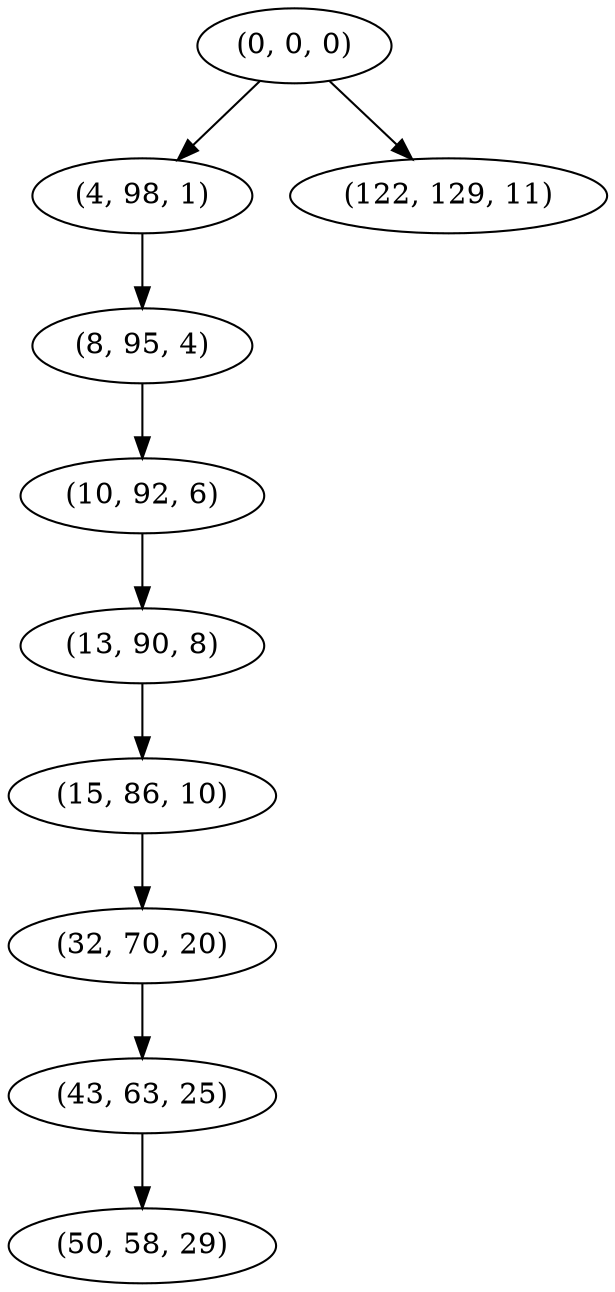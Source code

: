 digraph tree {
    "(0, 0, 0)";
    "(4, 98, 1)";
    "(8, 95, 4)";
    "(10, 92, 6)";
    "(13, 90, 8)";
    "(15, 86, 10)";
    "(32, 70, 20)";
    "(43, 63, 25)";
    "(50, 58, 29)";
    "(122, 129, 11)";
    "(0, 0, 0)" -> "(4, 98, 1)";
    "(0, 0, 0)" -> "(122, 129, 11)";
    "(4, 98, 1)" -> "(8, 95, 4)";
    "(8, 95, 4)" -> "(10, 92, 6)";
    "(10, 92, 6)" -> "(13, 90, 8)";
    "(13, 90, 8)" -> "(15, 86, 10)";
    "(15, 86, 10)" -> "(32, 70, 20)";
    "(32, 70, 20)" -> "(43, 63, 25)";
    "(43, 63, 25)" -> "(50, 58, 29)";
}
